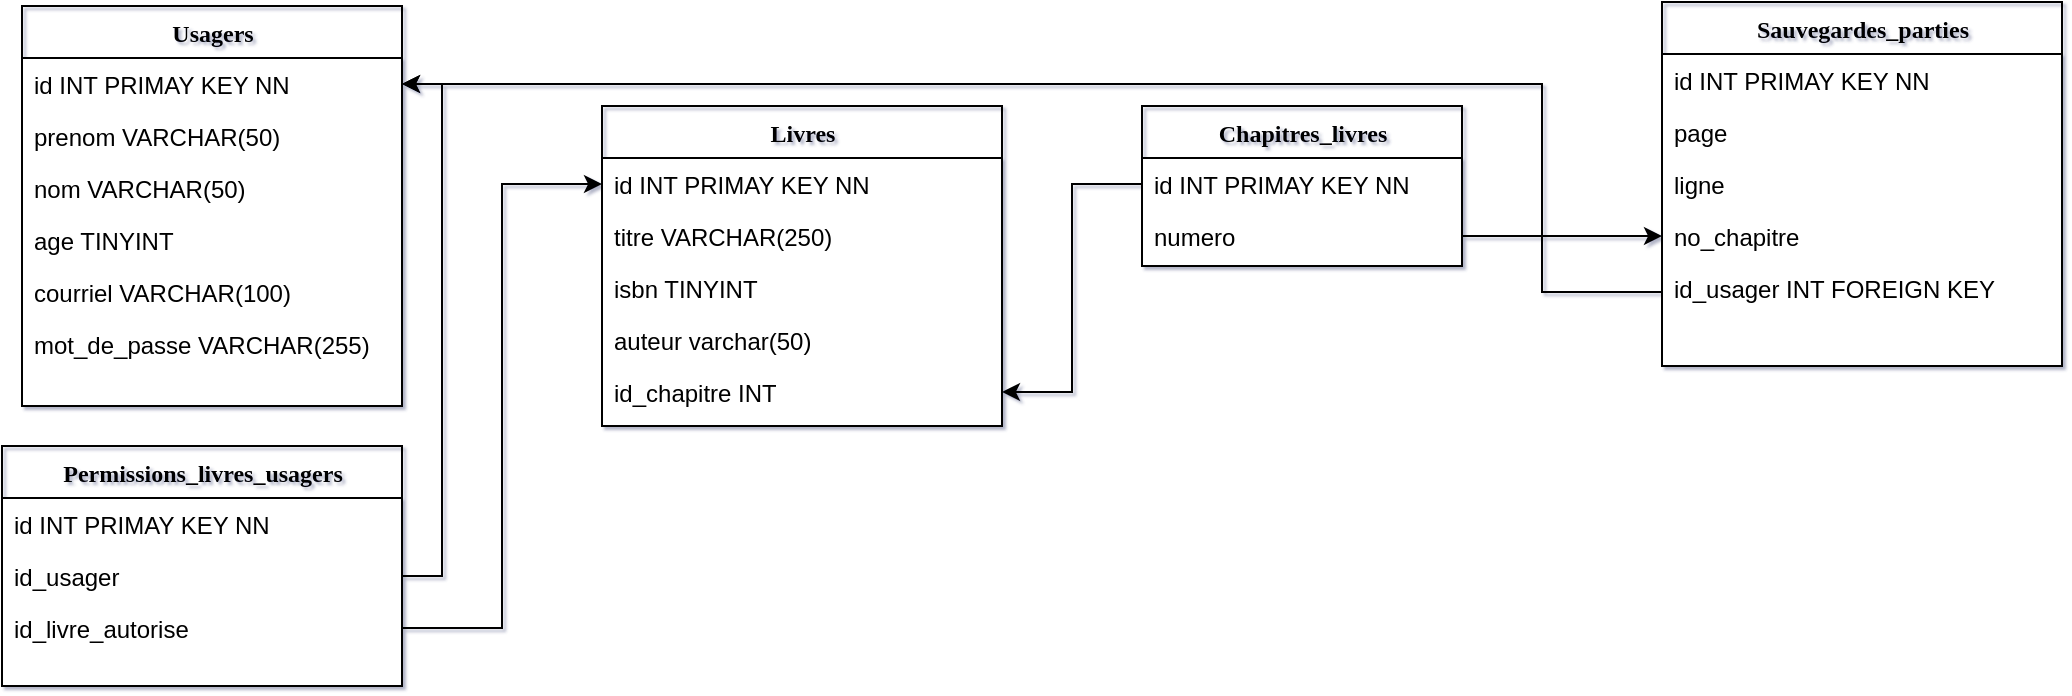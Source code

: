 <mxfile>
    <diagram name="Page-1" id="9f46799a-70d6-7492-0946-bef42562c5a5">
        <mxGraphModel dx="1007" dy="624" grid="1" gridSize="10" guides="1" tooltips="1" connect="1" arrows="1" fold="1" page="1" pageScale="1" pageWidth="1100" pageHeight="850" background="#ffffff" math="0" shadow="1">
            <root>
                <mxCell id="0"/>
                <mxCell id="1" parent="0"/>
                <mxCell id="78961159f06e98e8-17" value="Usagers" style="swimlane;html=1;fontStyle=1;align=center;verticalAlign=top;childLayout=stackLayout;horizontal=1;startSize=26;horizontalStack=0;resizeParent=1;resizeLast=0;collapsible=1;marginBottom=0;swimlaneFillColor=#ffffff;rounded=0;shadow=0;comic=0;labelBackgroundColor=none;strokeWidth=1;fillColor=none;fontFamily=Verdana;fontSize=12" parent="1" vertex="1">
                    <mxGeometry x="20" y="20" width="190" height="200" as="geometry"/>
                </mxCell>
                <mxCell id="78961159f06e98e8-21" value="id INT PRIMAY KEY NN" style="text;html=1;strokeColor=none;fillColor=none;align=left;verticalAlign=top;spacingLeft=4;spacingRight=4;whiteSpace=wrap;overflow=hidden;rotatable=0;points=[[0,0.5],[1,0.5]];portConstraint=eastwest;" parent="78961159f06e98e8-17" vertex="1">
                    <mxGeometry y="26" width="190" height="26" as="geometry"/>
                </mxCell>
                <mxCell id="78961159f06e98e8-26" value="prenom VARCHAR(50)" style="text;html=1;strokeColor=none;fillColor=none;align=left;verticalAlign=top;spacingLeft=4;spacingRight=4;whiteSpace=wrap;overflow=hidden;rotatable=0;points=[[0,0.5],[1,0.5]];portConstraint=eastwest;" parent="78961159f06e98e8-17" vertex="1">
                    <mxGeometry y="52" width="190" height="26" as="geometry"/>
                </mxCell>
                <mxCell id="78961159f06e98e8-25" value="nom VARCHAR(50)" style="text;html=1;strokeColor=none;fillColor=none;align=left;verticalAlign=top;spacingLeft=4;spacingRight=4;whiteSpace=wrap;overflow=hidden;rotatable=0;points=[[0,0.5],[1,0.5]];portConstraint=eastwest;" parent="78961159f06e98e8-17" vertex="1">
                    <mxGeometry y="78" width="190" height="26" as="geometry"/>
                </mxCell>
                <mxCell id="DVmrG0WRxM8eLStgPdRv-9" value="age TINYINT" style="text;html=1;strokeColor=none;fillColor=none;align=left;verticalAlign=top;spacingLeft=4;spacingRight=4;whiteSpace=wrap;overflow=hidden;rotatable=0;points=[[0,0.5],[1,0.5]];portConstraint=eastwest;" parent="78961159f06e98e8-17" vertex="1">
                    <mxGeometry y="104" width="190" height="26" as="geometry"/>
                </mxCell>
                <mxCell id="DVmrG0WRxM8eLStgPdRv-10" value="courriel VARCHAR(100)" style="text;html=1;strokeColor=none;fillColor=none;align=left;verticalAlign=top;spacingLeft=4;spacingRight=4;whiteSpace=wrap;overflow=hidden;rotatable=0;points=[[0,0.5],[1,0.5]];portConstraint=eastwest;" parent="78961159f06e98e8-17" vertex="1">
                    <mxGeometry y="130" width="190" height="26" as="geometry"/>
                </mxCell>
                <mxCell id="78961159f06e98e8-24" value="mot_de_passe VARCHAR(255)" style="text;html=1;strokeColor=none;fillColor=none;align=left;verticalAlign=top;spacingLeft=4;spacingRight=4;whiteSpace=wrap;overflow=hidden;rotatable=0;points=[[0,0.5],[1,0.5]];portConstraint=eastwest;" parent="78961159f06e98e8-17" vertex="1">
                    <mxGeometry y="156" width="190" height="26" as="geometry"/>
                </mxCell>
                <mxCell id="78961159f06e98e8-30" value="Chapitres_livres" style="swimlane;html=1;fontStyle=1;align=center;verticalAlign=top;childLayout=stackLayout;horizontal=1;startSize=26;horizontalStack=0;resizeParent=1;resizeLast=0;collapsible=1;marginBottom=0;swimlaneFillColor=#ffffff;rounded=0;shadow=0;comic=0;labelBackgroundColor=none;strokeWidth=1;fillColor=none;fontFamily=Verdana;fontSize=12" parent="1" vertex="1">
                    <mxGeometry x="580" y="70" width="160" height="80" as="geometry"/>
                </mxCell>
                <mxCell id="78961159f06e98e8-31" value="id INT PRIMAY KEY NN" style="text;html=1;strokeColor=none;fillColor=none;align=left;verticalAlign=top;spacingLeft=4;spacingRight=4;whiteSpace=wrap;overflow=hidden;rotatable=0;points=[[0,0.5],[1,0.5]];portConstraint=eastwest;" parent="78961159f06e98e8-30" vertex="1">
                    <mxGeometry y="26" width="160" height="26" as="geometry"/>
                </mxCell>
                <mxCell id="78961159f06e98e8-32" value="numero" style="text;html=1;align=left;verticalAlign=top;spacingLeft=4;spacingRight=4;whiteSpace=wrap;overflow=hidden;rotatable=0;points=[[0,0.5],[1,0.5]];portConstraint=eastwest;" parent="78961159f06e98e8-30" vertex="1">
                    <mxGeometry y="52" width="160" height="26" as="geometry"/>
                </mxCell>
                <mxCell id="78961159f06e98e8-43" value="Sauvegardes_parties" style="swimlane;html=1;fontStyle=1;align=center;verticalAlign=top;childLayout=stackLayout;horizontal=1;startSize=26;horizontalStack=0;resizeParent=1;resizeLast=0;collapsible=1;marginBottom=0;swimlaneFillColor=#ffffff;rounded=0;shadow=0;comic=0;labelBackgroundColor=none;strokeWidth=1;fillColor=none;fontFamily=Verdana;fontSize=12" parent="1" vertex="1">
                    <mxGeometry x="840" y="18" width="200" height="182" as="geometry"/>
                </mxCell>
                <mxCell id="78961159f06e98e8-44" value="id INT PRIMAY KEY NN" style="text;html=1;strokeColor=none;fillColor=none;align=left;verticalAlign=top;spacingLeft=4;spacingRight=4;whiteSpace=wrap;overflow=hidden;rotatable=0;points=[[0,0.5],[1,0.5]];portConstraint=eastwest;" parent="78961159f06e98e8-43" vertex="1">
                    <mxGeometry y="26" width="200" height="26" as="geometry"/>
                </mxCell>
                <mxCell id="78961159f06e98e8-45" value="page" style="text;html=1;strokeColor=none;fillColor=none;align=left;verticalAlign=top;spacingLeft=4;spacingRight=4;whiteSpace=wrap;overflow=hidden;rotatable=0;points=[[0,0.5],[1,0.5]];portConstraint=eastwest;" parent="78961159f06e98e8-43" vertex="1">
                    <mxGeometry y="52" width="200" height="26" as="geometry"/>
                </mxCell>
                <mxCell id="78961159f06e98e8-49" value="ligne" style="text;html=1;strokeColor=none;fillColor=none;align=left;verticalAlign=top;spacingLeft=4;spacingRight=4;whiteSpace=wrap;overflow=hidden;rotatable=0;points=[[0,0.5],[1,0.5]];portConstraint=eastwest;" parent="78961159f06e98e8-43" vertex="1">
                    <mxGeometry y="78" width="200" height="26" as="geometry"/>
                </mxCell>
                <mxCell id="78961159f06e98e8-50" value="no_chapitre&amp;nbsp;" style="text;html=1;strokeColor=none;fillColor=none;align=left;verticalAlign=top;spacingLeft=4;spacingRight=4;whiteSpace=wrap;overflow=hidden;rotatable=0;points=[[0,0.5],[1,0.5]];portConstraint=eastwest;" parent="78961159f06e98e8-43" vertex="1">
                    <mxGeometry y="104" width="200" height="26" as="geometry"/>
                </mxCell>
                <mxCell id="DVmrG0WRxM8eLStgPdRv-2" value="id_usager INT FOREIGN KEY" style="text;html=1;strokeColor=none;fillColor=none;align=left;verticalAlign=top;spacingLeft=4;spacingRight=4;whiteSpace=wrap;overflow=hidden;rotatable=0;points=[[0,0.5],[1,0.5]];portConstraint=eastwest;" parent="78961159f06e98e8-43" vertex="1">
                    <mxGeometry y="130" width="200" height="26" as="geometry"/>
                </mxCell>
                <mxCell id="78961159f06e98e8-56" value="Livres" style="swimlane;html=1;fontStyle=1;align=center;verticalAlign=top;childLayout=stackLayout;horizontal=1;startSize=26;horizontalStack=0;resizeParent=1;resizeLast=0;collapsible=1;marginBottom=0;swimlaneFillColor=#ffffff;rounded=0;shadow=0;comic=0;labelBackgroundColor=none;strokeWidth=1;fillColor=none;fontFamily=Verdana;fontSize=12" parent="1" vertex="1">
                    <mxGeometry x="310" y="70" width="200" height="160" as="geometry"/>
                </mxCell>
                <mxCell id="78961159f06e98e8-57" value="id INT PRIMAY KEY NN" style="text;html=1;strokeColor=none;fillColor=none;align=left;verticalAlign=top;spacingLeft=4;spacingRight=4;whiteSpace=wrap;overflow=hidden;rotatable=0;points=[[0,0.5],[1,0.5]];portConstraint=eastwest;" parent="78961159f06e98e8-56" vertex="1">
                    <mxGeometry y="26" width="200" height="26" as="geometry"/>
                </mxCell>
                <mxCell id="78961159f06e98e8-58" value="titre VARCHAR(250)" style="text;html=1;strokeColor=none;fillColor=none;align=left;verticalAlign=top;spacingLeft=4;spacingRight=4;whiteSpace=wrap;overflow=hidden;rotatable=0;points=[[0,0.5],[1,0.5]];portConstraint=eastwest;" parent="78961159f06e98e8-56" vertex="1">
                    <mxGeometry y="52" width="200" height="26" as="geometry"/>
                </mxCell>
                <mxCell id="78961159f06e98e8-59" value="isbn TINYINT" style="text;html=1;strokeColor=none;fillColor=none;align=left;verticalAlign=top;spacingLeft=4;spacingRight=4;whiteSpace=wrap;overflow=hidden;rotatable=0;points=[[0,0.5],[1,0.5]];portConstraint=eastwest;" parent="78961159f06e98e8-56" vertex="1">
                    <mxGeometry y="78" width="200" height="26" as="geometry"/>
                </mxCell>
                <mxCell id="78961159f06e98e8-60" value="auteur varchar(50)" style="text;html=1;strokeColor=none;fillColor=none;align=left;verticalAlign=top;spacingLeft=4;spacingRight=4;whiteSpace=wrap;overflow=hidden;rotatable=0;points=[[0,0.5],[1,0.5]];portConstraint=eastwest;" parent="78961159f06e98e8-56" vertex="1">
                    <mxGeometry y="104" width="200" height="26" as="geometry"/>
                </mxCell>
                <mxCell id="78961159f06e98e8-61" value="id_chapitre INT" style="text;html=1;strokeColor=none;fillColor=none;align=left;verticalAlign=top;spacingLeft=4;spacingRight=4;whiteSpace=wrap;overflow=hidden;rotatable=0;points=[[0,0.5],[1,0.5]];portConstraint=eastwest;" parent="78961159f06e98e8-56" vertex="1">
                    <mxGeometry y="130" width="200" height="26" as="geometry"/>
                </mxCell>
                <mxCell id="78961159f06e98e8-69" value="Permissions_livres_usagers" style="swimlane;html=1;fontStyle=1;align=center;verticalAlign=top;childLayout=stackLayout;horizontal=1;startSize=26;horizontalStack=0;resizeParent=1;resizeLast=0;collapsible=1;marginBottom=0;swimlaneFillColor=#ffffff;rounded=0;shadow=0;comic=0;labelBackgroundColor=none;strokeWidth=1;fillColor=none;fontFamily=Verdana;fontSize=12" parent="1" vertex="1">
                    <mxGeometry x="10" y="240" width="200" height="120" as="geometry"/>
                </mxCell>
                <mxCell id="DVmrG0WRxM8eLStgPdRv-6" value="id INT PRIMAY KEY NN" style="text;html=1;strokeColor=none;fillColor=none;align=left;verticalAlign=top;spacingLeft=4;spacingRight=4;whiteSpace=wrap;overflow=hidden;rotatable=0;points=[[0,0.5],[1,0.5]];portConstraint=eastwest;" parent="78961159f06e98e8-69" vertex="1">
                    <mxGeometry y="26" width="200" height="26" as="geometry"/>
                </mxCell>
                <mxCell id="78961159f06e98e8-71" value="id_usager" style="text;html=1;strokeColor=none;fillColor=none;align=left;verticalAlign=top;spacingLeft=4;spacingRight=4;whiteSpace=wrap;overflow=hidden;rotatable=0;points=[[0,0.5],[1,0.5]];portConstraint=eastwest;" parent="78961159f06e98e8-69" vertex="1">
                    <mxGeometry y="52" width="200" height="26" as="geometry"/>
                </mxCell>
                <mxCell id="78961159f06e98e8-72" value="id_livre_autorise" style="text;html=1;strokeColor=none;fillColor=none;align=left;verticalAlign=top;spacingLeft=4;spacingRight=4;whiteSpace=wrap;overflow=hidden;rotatable=0;points=[[0,0.5],[1,0.5]];portConstraint=eastwest;" parent="78961159f06e98e8-69" vertex="1">
                    <mxGeometry y="78" width="200" height="26" as="geometry"/>
                </mxCell>
                <mxCell id="DVmrG0WRxM8eLStgPdRv-3" style="edgeStyle=orthogonalEdgeStyle;rounded=0;orthogonalLoop=1;jettySize=auto;html=1;entryX=0;entryY=0.5;entryDx=0;entryDy=0;exitX=1;exitY=0.5;exitDx=0;exitDy=0;endArrow=none;endFill=0;startArrow=classic;startFill=1;" parent="1" source="78961159f06e98e8-21" target="DVmrG0WRxM8eLStgPdRv-2" edge="1">
                    <mxGeometry relative="1" as="geometry">
                        <Array as="points">
                            <mxPoint x="780" y="59"/>
                            <mxPoint x="780" y="163"/>
                        </Array>
                    </mxGeometry>
                </mxCell>
                <mxCell id="DVmrG0WRxM8eLStgPdRv-4" style="edgeStyle=orthogonalEdgeStyle;rounded=0;orthogonalLoop=1;jettySize=auto;html=1;startArrow=classic;startFill=1;endArrow=none;endFill=0;" parent="1" source="78961159f06e98e8-50" target="78961159f06e98e8-32" edge="1">
                    <mxGeometry relative="1" as="geometry"/>
                </mxCell>
                <mxCell id="DVmrG0WRxM8eLStgPdRv-5" style="edgeStyle=orthogonalEdgeStyle;rounded=0;orthogonalLoop=1;jettySize=auto;html=1;startArrow=classic;startFill=1;endArrow=none;endFill=0;exitX=1;exitY=0.5;exitDx=0;exitDy=0;" parent="1" source="78961159f06e98e8-61" target="78961159f06e98e8-31" edge="1">
                    <mxGeometry relative="1" as="geometry"/>
                </mxCell>
                <mxCell id="DVmrG0WRxM8eLStgPdRv-7" style="edgeStyle=orthogonalEdgeStyle;rounded=0;orthogonalLoop=1;jettySize=auto;html=1;startArrow=classic;startFill=1;endArrow=none;endFill=0;exitX=0;exitY=0.5;exitDx=0;exitDy=0;" parent="1" source="78961159f06e98e8-57" target="78961159f06e98e8-72" edge="1">
                    <mxGeometry relative="1" as="geometry"/>
                </mxCell>
                <mxCell id="DVmrG0WRxM8eLStgPdRv-12" style="edgeStyle=orthogonalEdgeStyle;rounded=0;orthogonalLoop=1;jettySize=auto;html=1;exitX=1;exitY=0.5;exitDx=0;exitDy=0;entryX=1;entryY=0.5;entryDx=0;entryDy=0;startArrow=classic;startFill=1;endArrow=none;endFill=0;" parent="1" source="78961159f06e98e8-21" target="78961159f06e98e8-71" edge="1">
                    <mxGeometry relative="1" as="geometry"/>
                </mxCell>
            </root>
        </mxGraphModel>
    </diagram>
</mxfile>